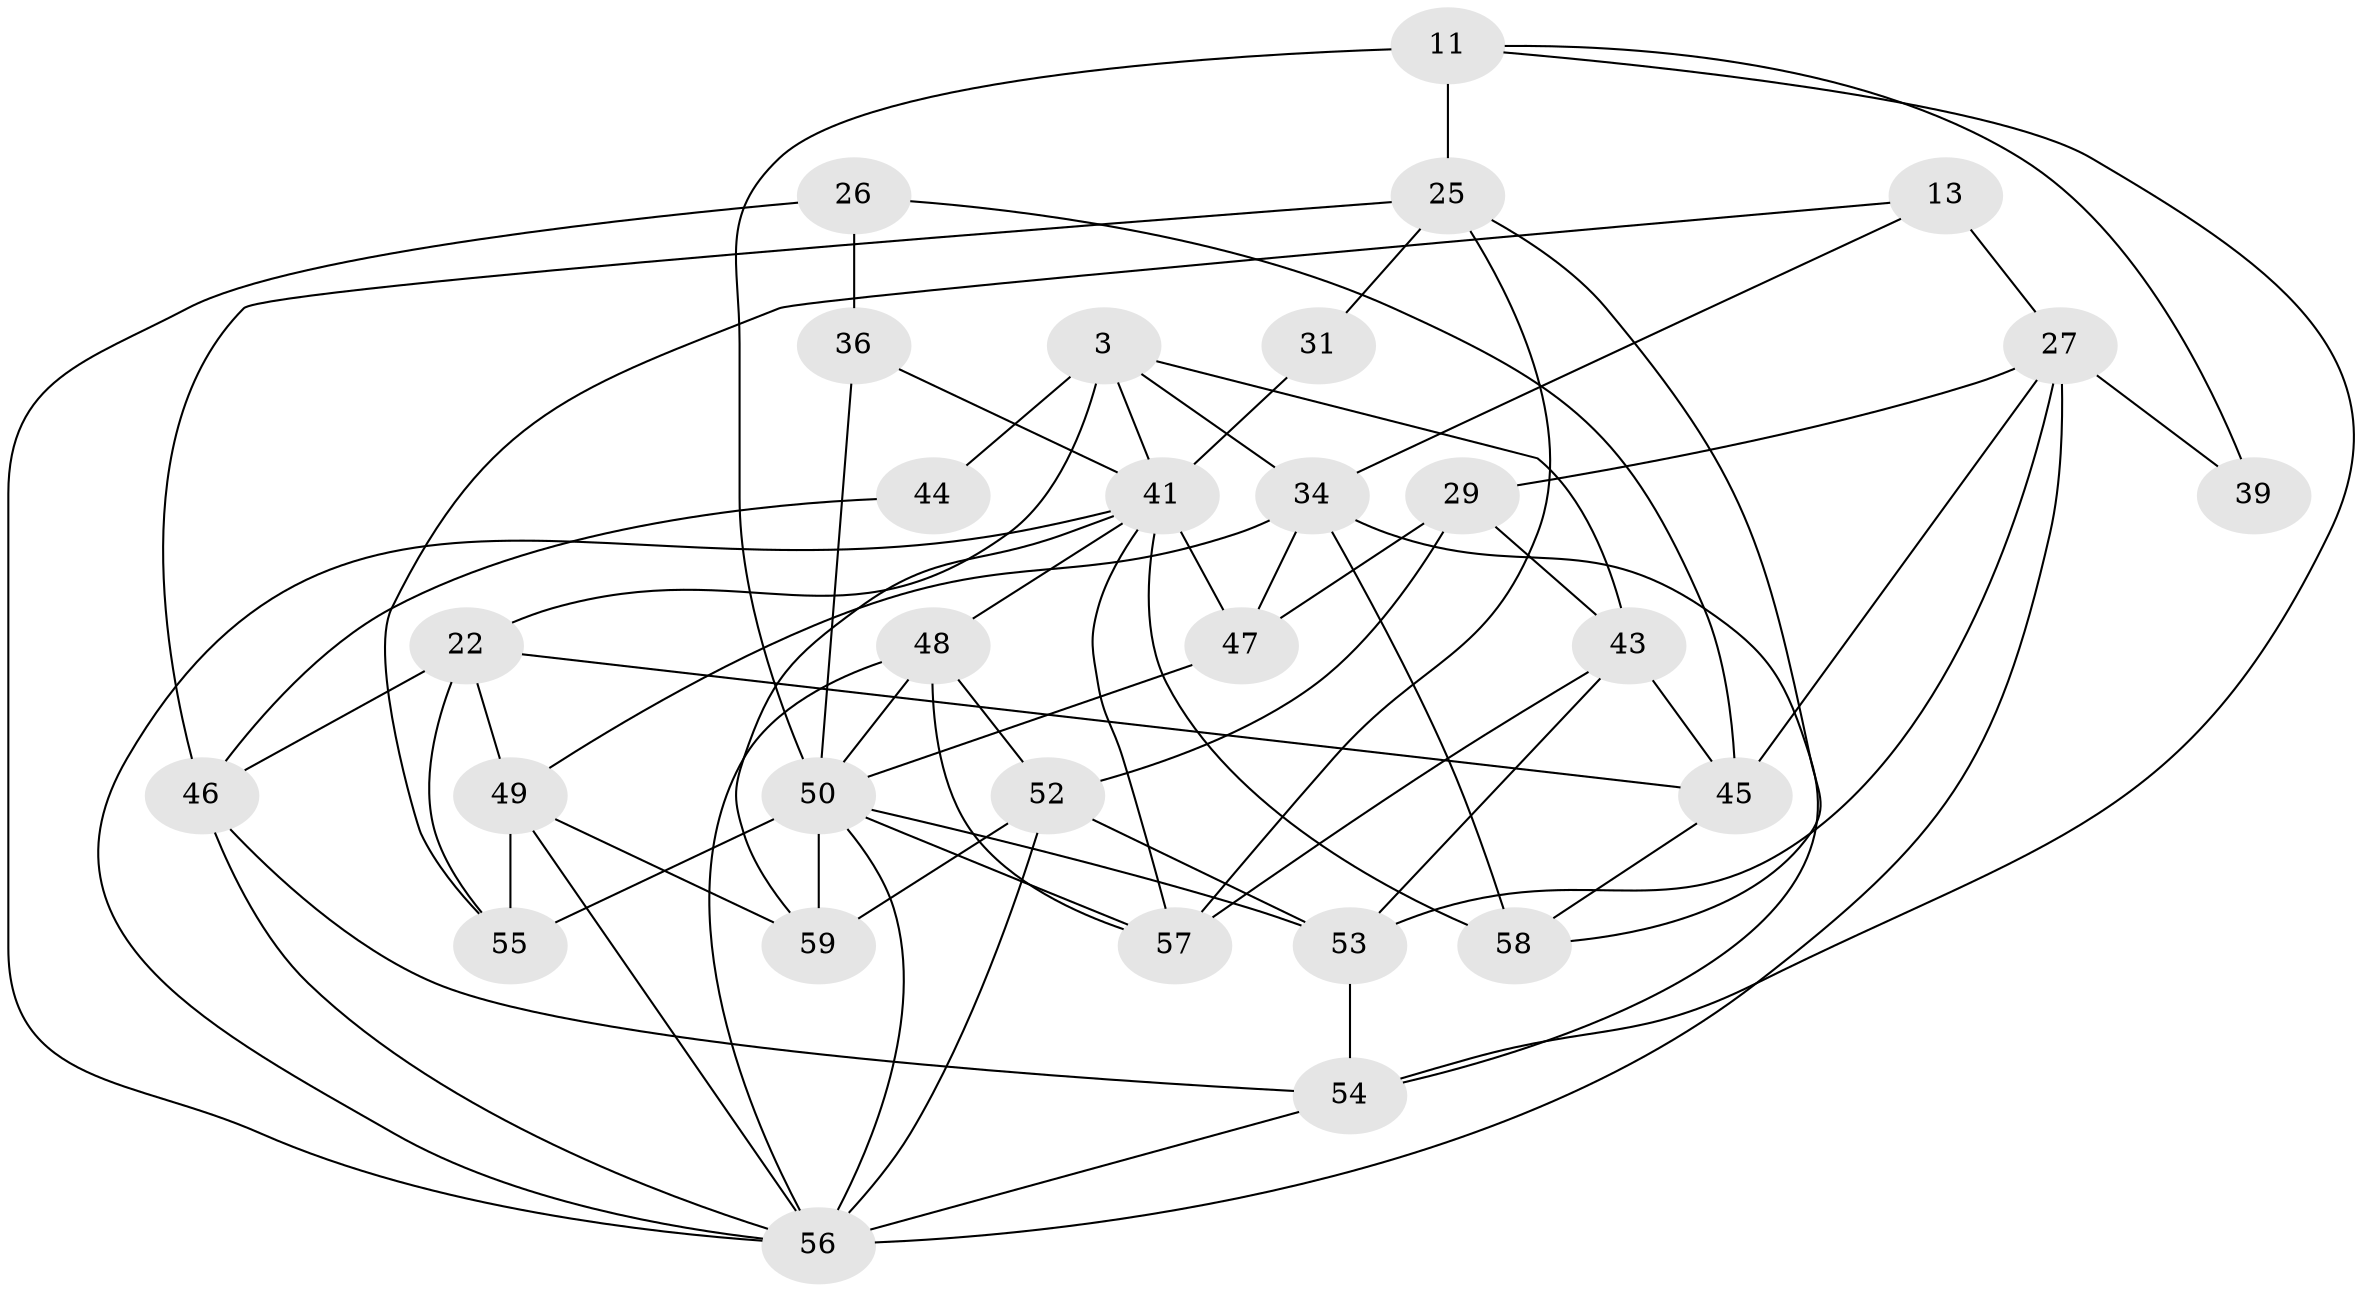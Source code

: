 // original degree distribution, {5: 0.23728813559322035, 6: 0.11864406779661017, 2: 0.13559322033898305, 3: 0.2033898305084746, 4: 0.3050847457627119}
// Generated by graph-tools (version 1.1) at 2025/52/03/09/25 04:52:08]
// undirected, 29 vertices, 69 edges
graph export_dot {
graph [start="1"]
  node [color=gray90,style=filled];
  3;
  11;
  13;
  22 [super="+15"];
  25 [super="+12+14"];
  26;
  27 [super="+24"];
  29;
  31 [super="+20"];
  34 [super="+19"];
  36;
  39;
  41 [super="+10+28+32"];
  43 [super="+4"];
  44;
  45 [super="+30+42"];
  46 [super="+17"];
  47;
  48 [super="+21"];
  49;
  50 [super="+8+16+9"];
  52 [super="+38+5"];
  53 [super="+33"];
  54;
  55 [super="+6"];
  56 [super="+40"];
  57 [super="+37"];
  58 [super="+51"];
  59;
  3 -- 34;
  3 -- 22 [weight=2];
  3 -- 44;
  3 -- 43;
  3 -- 41;
  11 -- 54;
  11 -- 39;
  11 -- 25;
  11 -- 50 [weight=2];
  13 -- 55;
  13 -- 34;
  13 -- 27;
  22 -- 55;
  22 -- 45;
  22 -- 49;
  22 -- 46;
  25 -- 57 [weight=2];
  25 -- 31 [weight=2];
  25 -- 58;
  25 -- 46;
  26 -- 36;
  26 -- 45;
  26 -- 56;
  27 -- 56 [weight=2];
  27 -- 29 [weight=2];
  27 -- 53;
  27 -- 39;
  27 -- 45 [weight=2];
  29 -- 43 [weight=2];
  29 -- 47;
  29 -- 52;
  31 -- 41 [weight=2];
  34 -- 47;
  34 -- 58 [weight=2];
  34 -- 49;
  34 -- 54;
  36 -- 50 [weight=2];
  36 -- 41;
  41 -- 58 [weight=2];
  41 -- 59;
  41 -- 57 [weight=2];
  41 -- 48;
  41 -- 47;
  41 -- 56;
  43 -- 53 [weight=2];
  43 -- 57 [weight=2];
  43 -- 45;
  44 -- 46;
  45 -- 58;
  46 -- 54;
  46 -- 56;
  47 -- 50;
  48 -- 50 [weight=2];
  48 -- 56;
  48 -- 57;
  48 -- 52;
  49 -- 59;
  49 -- 55 [weight=2];
  49 -- 56;
  50 -- 59 [weight=2];
  50 -- 57;
  50 -- 53 [weight=2];
  50 -- 55;
  50 -- 56;
  52 -- 53;
  52 -- 59;
  52 -- 56;
  53 -- 54;
  54 -- 56;
}
